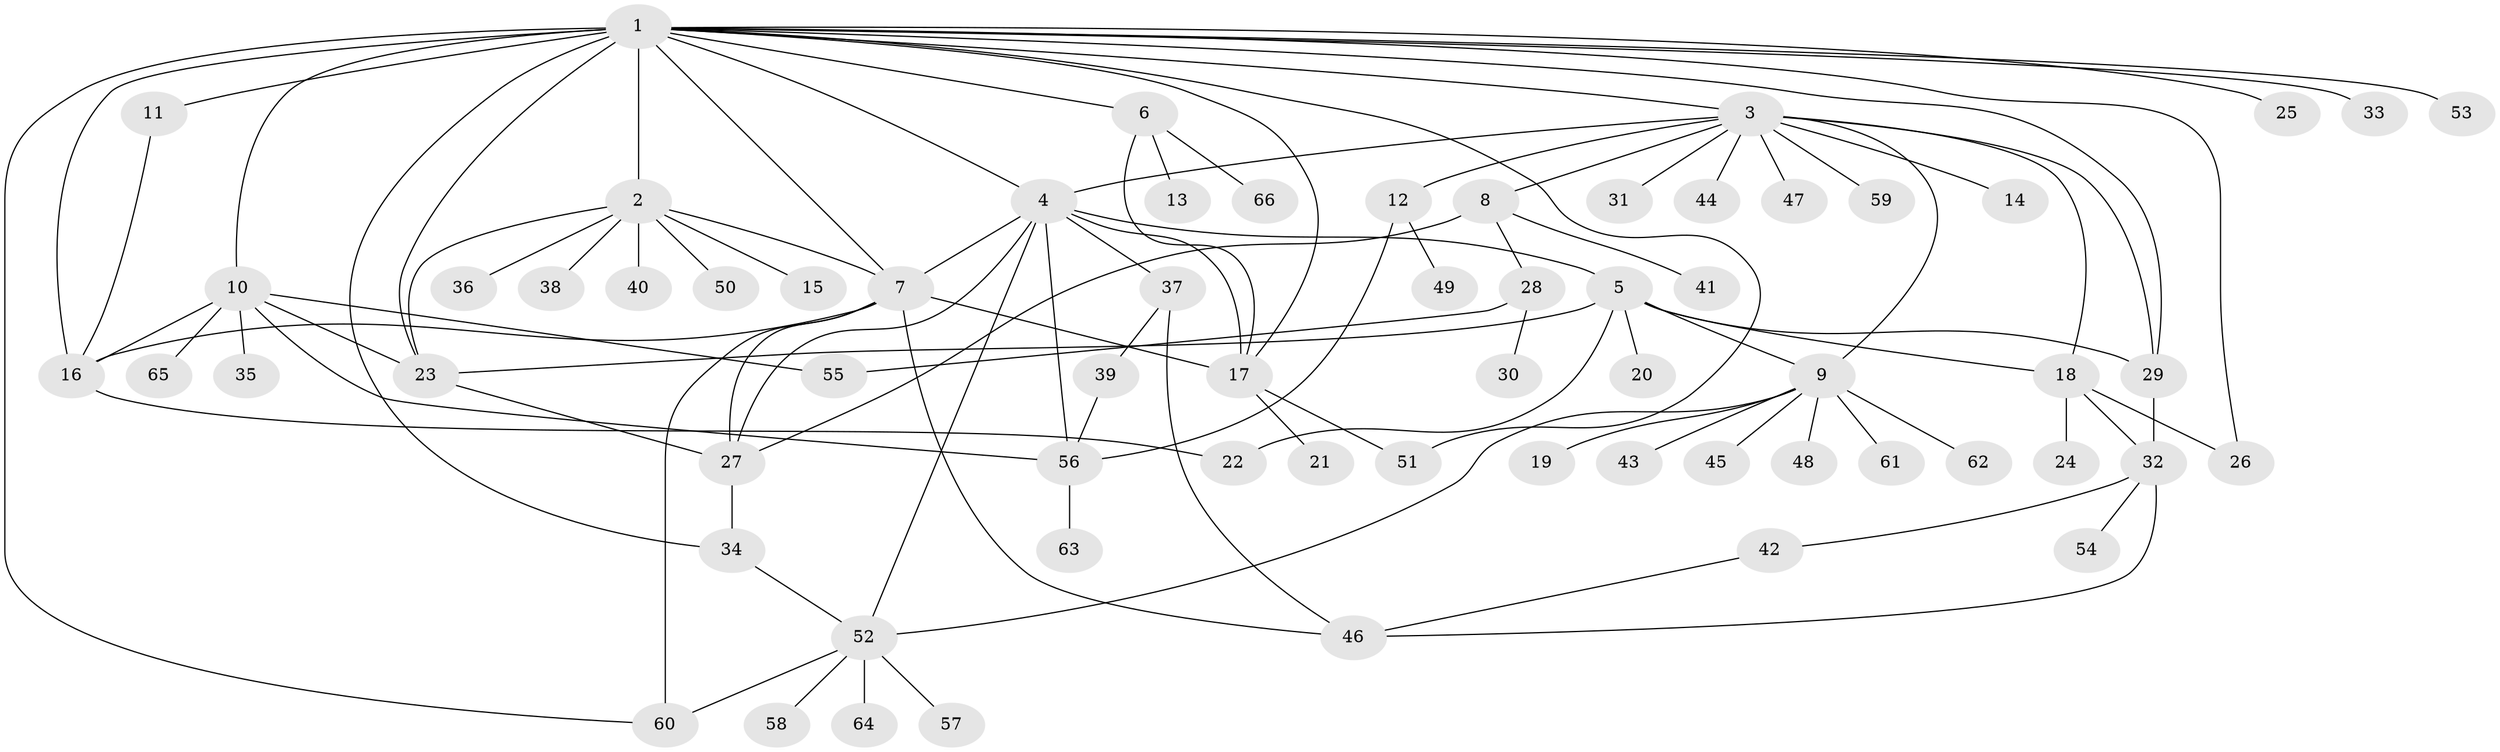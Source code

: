 // original degree distribution, {25: 0.007633587786259542, 8: 0.022900763358778626, 15: 0.007633587786259542, 13: 0.007633587786259542, 7: 0.022900763358778626, 5: 0.022900763358778626, 2: 0.24427480916030533, 4: 0.05343511450381679, 10: 0.007633587786259542, 3: 0.06870229007633588, 1: 0.5114503816793893, 23: 0.007633587786259542, 6: 0.015267175572519083}
// Generated by graph-tools (version 1.1) at 2025/50/03/04/25 22:50:27]
// undirected, 66 vertices, 100 edges
graph export_dot {
  node [color=gray90,style=filled];
  1;
  2;
  3;
  4;
  5;
  6;
  7;
  8;
  9;
  10;
  11;
  12;
  13;
  14;
  15;
  16;
  17;
  18;
  19;
  20;
  21;
  22;
  23;
  24;
  25;
  26;
  27;
  28;
  29;
  30;
  31;
  32;
  33;
  34;
  35;
  36;
  37;
  38;
  39;
  40;
  41;
  42;
  43;
  44;
  45;
  46;
  47;
  48;
  49;
  50;
  51;
  52;
  53;
  54;
  55;
  56;
  57;
  58;
  59;
  60;
  61;
  62;
  63;
  64;
  65;
  66;
  1 -- 2 [weight=1.0];
  1 -- 3 [weight=1.0];
  1 -- 4 [weight=1.0];
  1 -- 6 [weight=1.0];
  1 -- 7 [weight=1.0];
  1 -- 10 [weight=1.0];
  1 -- 11 [weight=1.0];
  1 -- 16 [weight=1.0];
  1 -- 17 [weight=1.0];
  1 -- 23 [weight=6.0];
  1 -- 25 [weight=1.0];
  1 -- 26 [weight=1.0];
  1 -- 29 [weight=1.0];
  1 -- 33 [weight=1.0];
  1 -- 34 [weight=1.0];
  1 -- 51 [weight=1.0];
  1 -- 53 [weight=1.0];
  1 -- 60 [weight=1.0];
  2 -- 7 [weight=1.0];
  2 -- 15 [weight=1.0];
  2 -- 23 [weight=1.0];
  2 -- 36 [weight=1.0];
  2 -- 38 [weight=1.0];
  2 -- 40 [weight=1.0];
  2 -- 50 [weight=1.0];
  3 -- 4 [weight=1.0];
  3 -- 8 [weight=1.0];
  3 -- 9 [weight=1.0];
  3 -- 12 [weight=1.0];
  3 -- 14 [weight=1.0];
  3 -- 18 [weight=1.0];
  3 -- 29 [weight=1.0];
  3 -- 31 [weight=1.0];
  3 -- 44 [weight=1.0];
  3 -- 47 [weight=1.0];
  3 -- 59 [weight=1.0];
  4 -- 5 [weight=3.0];
  4 -- 7 [weight=1.0];
  4 -- 17 [weight=1.0];
  4 -- 27 [weight=1.0];
  4 -- 37 [weight=1.0];
  4 -- 52 [weight=1.0];
  4 -- 56 [weight=1.0];
  5 -- 9 [weight=1.0];
  5 -- 18 [weight=1.0];
  5 -- 20 [weight=1.0];
  5 -- 22 [weight=1.0];
  5 -- 23 [weight=1.0];
  5 -- 29 [weight=1.0];
  6 -- 13 [weight=1.0];
  6 -- 17 [weight=1.0];
  6 -- 66 [weight=1.0];
  7 -- 16 [weight=1.0];
  7 -- 17 [weight=16.0];
  7 -- 27 [weight=1.0];
  7 -- 46 [weight=1.0];
  7 -- 60 [weight=1.0];
  8 -- 27 [weight=1.0];
  8 -- 28 [weight=1.0];
  8 -- 41 [weight=1.0];
  9 -- 19 [weight=1.0];
  9 -- 43 [weight=1.0];
  9 -- 45 [weight=1.0];
  9 -- 48 [weight=1.0];
  9 -- 52 [weight=1.0];
  9 -- 61 [weight=1.0];
  9 -- 62 [weight=1.0];
  10 -- 16 [weight=1.0];
  10 -- 23 [weight=1.0];
  10 -- 35 [weight=1.0];
  10 -- 55 [weight=1.0];
  10 -- 56 [weight=1.0];
  10 -- 65 [weight=1.0];
  11 -- 16 [weight=1.0];
  12 -- 49 [weight=1.0];
  12 -- 56 [weight=1.0];
  16 -- 22 [weight=2.0];
  17 -- 21 [weight=1.0];
  17 -- 51 [weight=1.0];
  18 -- 24 [weight=2.0];
  18 -- 26 [weight=1.0];
  18 -- 32 [weight=1.0];
  23 -- 27 [weight=2.0];
  27 -- 34 [weight=3.0];
  28 -- 30 [weight=1.0];
  28 -- 55 [weight=1.0];
  29 -- 32 [weight=1.0];
  32 -- 42 [weight=1.0];
  32 -- 46 [weight=1.0];
  32 -- 54 [weight=1.0];
  34 -- 52 [weight=1.0];
  37 -- 39 [weight=1.0];
  37 -- 46 [weight=1.0];
  39 -- 56 [weight=1.0];
  42 -- 46 [weight=1.0];
  52 -- 57 [weight=1.0];
  52 -- 58 [weight=1.0];
  52 -- 60 [weight=1.0];
  52 -- 64 [weight=1.0];
  56 -- 63 [weight=1.0];
}
